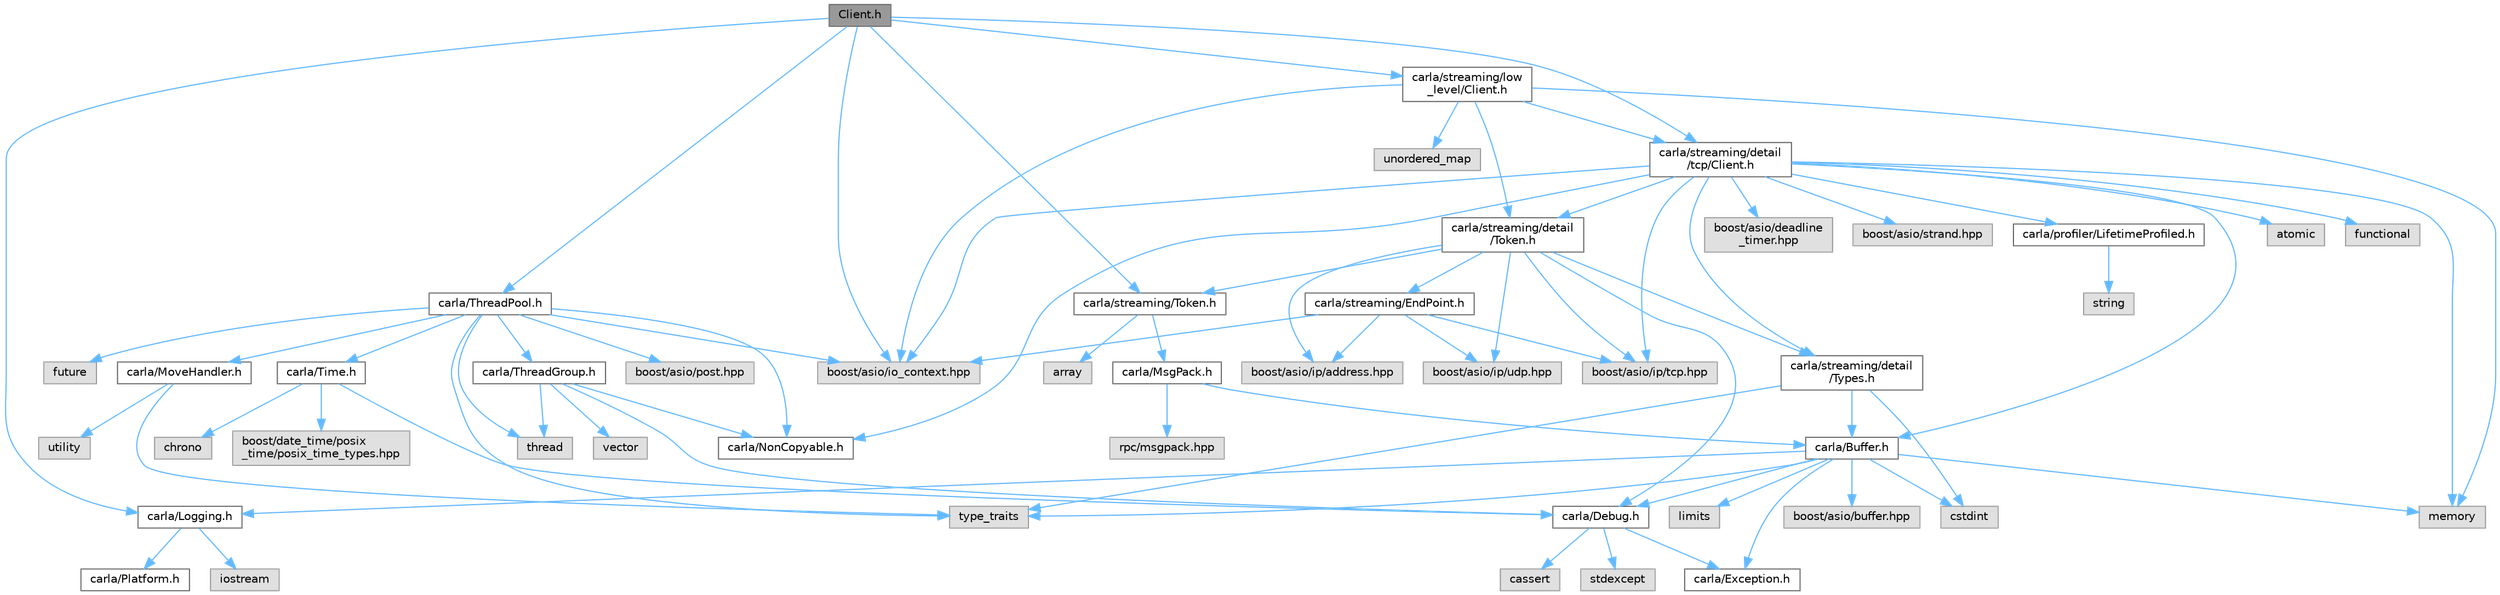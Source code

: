 digraph "Client.h"
{
 // INTERACTIVE_SVG=YES
 // LATEX_PDF_SIZE
  bgcolor="transparent";
  edge [fontname=Helvetica,fontsize=10,labelfontname=Helvetica,labelfontsize=10];
  node [fontname=Helvetica,fontsize=10,shape=box,height=0.2,width=0.4];
  Node1 [id="Node000001",label="Client.h",height=0.2,width=0.4,color="gray40", fillcolor="grey60", style="filled", fontcolor="black",tooltip=" "];
  Node1 -> Node2 [id="edge1_Node000001_Node000002",color="steelblue1",style="solid",tooltip=" "];
  Node2 [id="Node000002",label="carla/Logging.h",height=0.2,width=0.4,color="grey40", fillcolor="white", style="filled",URL="$de/d87/Logging_8h.html",tooltip=" "];
  Node2 -> Node3 [id="edge2_Node000002_Node000003",color="steelblue1",style="solid",tooltip=" "];
  Node3 [id="Node000003",label="carla/Platform.h",height=0.2,width=0.4,color="grey40", fillcolor="white", style="filled",URL="$d9/dd0/Platform_8h.html",tooltip=" "];
  Node2 -> Node4 [id="edge3_Node000002_Node000004",color="steelblue1",style="solid",tooltip=" "];
  Node4 [id="Node000004",label="iostream",height=0.2,width=0.4,color="grey60", fillcolor="#E0E0E0", style="filled",tooltip=" "];
  Node1 -> Node5 [id="edge4_Node000001_Node000005",color="steelblue1",style="solid",tooltip=" "];
  Node5 [id="Node000005",label="carla/ThreadPool.h",height=0.2,width=0.4,color="grey40", fillcolor="white", style="filled",URL="$d3/d43/ThreadPool_8h.html",tooltip=" "];
  Node5 -> Node6 [id="edge5_Node000005_Node000006",color="steelblue1",style="solid",tooltip=" "];
  Node6 [id="Node000006",label="carla/MoveHandler.h",height=0.2,width=0.4,color="grey40", fillcolor="white", style="filled",URL="$d5/db3/MoveHandler_8h.html",tooltip=" "];
  Node6 -> Node7 [id="edge6_Node000006_Node000007",color="steelblue1",style="solid",tooltip=" "];
  Node7 [id="Node000007",label="type_traits",height=0.2,width=0.4,color="grey60", fillcolor="#E0E0E0", style="filled",tooltip=" "];
  Node6 -> Node8 [id="edge7_Node000006_Node000008",color="steelblue1",style="solid",tooltip=" "];
  Node8 [id="Node000008",label="utility",height=0.2,width=0.4,color="grey60", fillcolor="#E0E0E0", style="filled",tooltip=" "];
  Node5 -> Node9 [id="edge8_Node000005_Node000009",color="steelblue1",style="solid",tooltip=" "];
  Node9 [id="Node000009",label="carla/NonCopyable.h",height=0.2,width=0.4,color="grey40", fillcolor="white", style="filled",URL="$d4/dd8/LibCarla_2source_2carla_2NonCopyable_8h.html",tooltip=" "];
  Node5 -> Node10 [id="edge9_Node000005_Node000010",color="steelblue1",style="solid",tooltip=" "];
  Node10 [id="Node000010",label="carla/ThreadGroup.h",height=0.2,width=0.4,color="grey40", fillcolor="white", style="filled",URL="$d6/d99/ThreadGroup_8h.html",tooltip=" "];
  Node10 -> Node11 [id="edge10_Node000010_Node000011",color="steelblue1",style="solid",tooltip=" "];
  Node11 [id="Node000011",label="carla/Debug.h",height=0.2,width=0.4,color="grey40", fillcolor="white", style="filled",URL="$d4/deb/Debug_8h.html",tooltip=" "];
  Node11 -> Node12 [id="edge11_Node000011_Node000012",color="steelblue1",style="solid",tooltip=" "];
  Node12 [id="Node000012",label="carla/Exception.h",height=0.2,width=0.4,color="grey40", fillcolor="white", style="filled",URL="$d8/d8a/Exception_8h.html",tooltip=" "];
  Node11 -> Node13 [id="edge12_Node000011_Node000013",color="steelblue1",style="solid",tooltip=" "];
  Node13 [id="Node000013",label="stdexcept",height=0.2,width=0.4,color="grey60", fillcolor="#E0E0E0", style="filled",tooltip=" "];
  Node11 -> Node14 [id="edge13_Node000011_Node000014",color="steelblue1",style="solid",tooltip=" "];
  Node14 [id="Node000014",label="cassert",height=0.2,width=0.4,color="grey60", fillcolor="#E0E0E0", style="filled",tooltip=" "];
  Node10 -> Node9 [id="edge14_Node000010_Node000009",color="steelblue1",style="solid",tooltip=" "];
  Node10 -> Node15 [id="edge15_Node000010_Node000015",color="steelblue1",style="solid",tooltip=" "];
  Node15 [id="Node000015",label="thread",height=0.2,width=0.4,color="grey60", fillcolor="#E0E0E0", style="filled",tooltip=" "];
  Node10 -> Node16 [id="edge16_Node000010_Node000016",color="steelblue1",style="solid",tooltip=" "];
  Node16 [id="Node000016",label="vector",height=0.2,width=0.4,color="grey60", fillcolor="#E0E0E0", style="filled",tooltip=" "];
  Node5 -> Node17 [id="edge17_Node000005_Node000017",color="steelblue1",style="solid",tooltip=" "];
  Node17 [id="Node000017",label="carla/Time.h",height=0.2,width=0.4,color="grey40", fillcolor="white", style="filled",URL="$d2/d33/Time_8h.html",tooltip=" "];
  Node17 -> Node11 [id="edge18_Node000017_Node000011",color="steelblue1",style="solid",tooltip=" "];
  Node17 -> Node18 [id="edge19_Node000017_Node000018",color="steelblue1",style="solid",tooltip=" "];
  Node18 [id="Node000018",label="boost/date_time/posix\l_time/posix_time_types.hpp",height=0.2,width=0.4,color="grey60", fillcolor="#E0E0E0", style="filled",tooltip=" "];
  Node17 -> Node19 [id="edge20_Node000017_Node000019",color="steelblue1",style="solid",tooltip=" "];
  Node19 [id="Node000019",label="chrono",height=0.2,width=0.4,color="grey60", fillcolor="#E0E0E0", style="filled",tooltip=" "];
  Node5 -> Node20 [id="edge21_Node000005_Node000020",color="steelblue1",style="solid",tooltip=" "];
  Node20 [id="Node000020",label="boost/asio/io_context.hpp",height=0.2,width=0.4,color="grey60", fillcolor="#E0E0E0", style="filled",tooltip=" "];
  Node5 -> Node21 [id="edge22_Node000005_Node000021",color="steelblue1",style="solid",tooltip=" "];
  Node21 [id="Node000021",label="boost/asio/post.hpp",height=0.2,width=0.4,color="grey60", fillcolor="#E0E0E0", style="filled",tooltip=" "];
  Node5 -> Node22 [id="edge23_Node000005_Node000022",color="steelblue1",style="solid",tooltip=" "];
  Node22 [id="Node000022",label="future",height=0.2,width=0.4,color="grey60", fillcolor="#E0E0E0", style="filled",tooltip=" "];
  Node5 -> Node15 [id="edge24_Node000005_Node000015",color="steelblue1",style="solid",tooltip=" "];
  Node5 -> Node7 [id="edge25_Node000005_Node000007",color="steelblue1",style="solid",tooltip=" "];
  Node1 -> Node23 [id="edge26_Node000001_Node000023",color="steelblue1",style="solid",tooltip=" "];
  Node23 [id="Node000023",label="carla/streaming/Token.h",height=0.2,width=0.4,color="grey40", fillcolor="white", style="filled",URL="$dc/d33/Token_8h.html",tooltip=" "];
  Node23 -> Node24 [id="edge27_Node000023_Node000024",color="steelblue1",style="solid",tooltip=" "];
  Node24 [id="Node000024",label="carla/MsgPack.h",height=0.2,width=0.4,color="grey40", fillcolor="white", style="filled",URL="$d9/d6f/MsgPack_8h.html",tooltip=" "];
  Node24 -> Node25 [id="edge28_Node000024_Node000025",color="steelblue1",style="solid",tooltip=" "];
  Node25 [id="Node000025",label="carla/Buffer.h",height=0.2,width=0.4,color="grey40", fillcolor="white", style="filled",URL="$d2/dda/carla_2Buffer_8h.html",tooltip=" "];
  Node25 -> Node11 [id="edge29_Node000025_Node000011",color="steelblue1",style="solid",tooltip=" "];
  Node25 -> Node12 [id="edge30_Node000025_Node000012",color="steelblue1",style="solid",tooltip=" "];
  Node25 -> Node2 [id="edge31_Node000025_Node000002",color="steelblue1",style="solid",tooltip=" "];
  Node25 -> Node26 [id="edge32_Node000025_Node000026",color="steelblue1",style="solid",tooltip=" "];
  Node26 [id="Node000026",label="boost/asio/buffer.hpp",height=0.2,width=0.4,color="grey60", fillcolor="#E0E0E0", style="filled",tooltip=" "];
  Node25 -> Node27 [id="edge33_Node000025_Node000027",color="steelblue1",style="solid",tooltip=" "];
  Node27 [id="Node000027",label="cstdint",height=0.2,width=0.4,color="grey60", fillcolor="#E0E0E0", style="filled",tooltip=" "];
  Node25 -> Node28 [id="edge34_Node000025_Node000028",color="steelblue1",style="solid",tooltip=" "];
  Node28 [id="Node000028",label="limits",height=0.2,width=0.4,color="grey60", fillcolor="#E0E0E0", style="filled",tooltip=" "];
  Node25 -> Node29 [id="edge35_Node000025_Node000029",color="steelblue1",style="solid",tooltip=" "];
  Node29 [id="Node000029",label="memory",height=0.2,width=0.4,color="grey60", fillcolor="#E0E0E0", style="filled",tooltip=" "];
  Node25 -> Node7 [id="edge36_Node000025_Node000007",color="steelblue1",style="solid",tooltip=" "];
  Node24 -> Node30 [id="edge37_Node000024_Node000030",color="steelblue1",style="solid",tooltip=" "];
  Node30 [id="Node000030",label="rpc/msgpack.hpp",height=0.2,width=0.4,color="grey60", fillcolor="#E0E0E0", style="filled",tooltip=" "];
  Node23 -> Node31 [id="edge38_Node000023_Node000031",color="steelblue1",style="solid",tooltip=" "];
  Node31 [id="Node000031",label="array",height=0.2,width=0.4,color="grey60", fillcolor="#E0E0E0", style="filled",tooltip=" "];
  Node1 -> Node32 [id="edge39_Node000001_Node000032",color="steelblue1",style="solid",tooltip=" "];
  Node32 [id="Node000032",label="carla/streaming/detail\l/tcp/Client.h",height=0.2,width=0.4,color="grey40", fillcolor="white", style="filled",URL="$d6/d84/streaming_2detail_2tcp_2Client_8h.html",tooltip=" "];
  Node32 -> Node25 [id="edge40_Node000032_Node000025",color="steelblue1",style="solid",tooltip=" "];
  Node32 -> Node9 [id="edge41_Node000032_Node000009",color="steelblue1",style="solid",tooltip=" "];
  Node32 -> Node33 [id="edge42_Node000032_Node000033",color="steelblue1",style="solid",tooltip=" "];
  Node33 [id="Node000033",label="carla/profiler/LifetimeProfiled.h",height=0.2,width=0.4,color="grey40", fillcolor="white", style="filled",URL="$d9/dc4/LifetimeProfiled_8h.html",tooltip=" "];
  Node33 -> Node34 [id="edge43_Node000033_Node000034",color="steelblue1",style="solid",tooltip=" "];
  Node34 [id="Node000034",label="string",height=0.2,width=0.4,color="grey60", fillcolor="#E0E0E0", style="filled",tooltip=" "];
  Node32 -> Node35 [id="edge44_Node000032_Node000035",color="steelblue1",style="solid",tooltip=" "];
  Node35 [id="Node000035",label="carla/streaming/detail\l/Token.h",height=0.2,width=0.4,color="grey40", fillcolor="white", style="filled",URL="$d9/d9d/detail_2Token_8h.html",tooltip=" "];
  Node35 -> Node11 [id="edge45_Node000035_Node000011",color="steelblue1",style="solid",tooltip=" "];
  Node35 -> Node36 [id="edge46_Node000035_Node000036",color="steelblue1",style="solid",tooltip=" "];
  Node36 [id="Node000036",label="carla/streaming/EndPoint.h",height=0.2,width=0.4,color="grey40", fillcolor="white", style="filled",URL="$dd/dca/EndPoint_8h.html",tooltip=" "];
  Node36 -> Node20 [id="edge47_Node000036_Node000020",color="steelblue1",style="solid",tooltip=" "];
  Node36 -> Node37 [id="edge48_Node000036_Node000037",color="steelblue1",style="solid",tooltip=" "];
  Node37 [id="Node000037",label="boost/asio/ip/address.hpp",height=0.2,width=0.4,color="grey60", fillcolor="#E0E0E0", style="filled",tooltip=" "];
  Node36 -> Node38 [id="edge49_Node000036_Node000038",color="steelblue1",style="solid",tooltip=" "];
  Node38 [id="Node000038",label="boost/asio/ip/tcp.hpp",height=0.2,width=0.4,color="grey60", fillcolor="#E0E0E0", style="filled",tooltip=" "];
  Node36 -> Node39 [id="edge50_Node000036_Node000039",color="steelblue1",style="solid",tooltip=" "];
  Node39 [id="Node000039",label="boost/asio/ip/udp.hpp",height=0.2,width=0.4,color="grey60", fillcolor="#E0E0E0", style="filled",tooltip=" "];
  Node35 -> Node23 [id="edge51_Node000035_Node000023",color="steelblue1",style="solid",tooltip=" "];
  Node35 -> Node40 [id="edge52_Node000035_Node000040",color="steelblue1",style="solid",tooltip=" "];
  Node40 [id="Node000040",label="carla/streaming/detail\l/Types.h",height=0.2,width=0.4,color="grey40", fillcolor="white", style="filled",URL="$d7/df8/Types_8h.html",tooltip=" "];
  Node40 -> Node25 [id="edge53_Node000040_Node000025",color="steelblue1",style="solid",tooltip=" "];
  Node40 -> Node27 [id="edge54_Node000040_Node000027",color="steelblue1",style="solid",tooltip=" "];
  Node40 -> Node7 [id="edge55_Node000040_Node000007",color="steelblue1",style="solid",tooltip=" "];
  Node35 -> Node37 [id="edge56_Node000035_Node000037",color="steelblue1",style="solid",tooltip=" "];
  Node35 -> Node38 [id="edge57_Node000035_Node000038",color="steelblue1",style="solid",tooltip=" "];
  Node35 -> Node39 [id="edge58_Node000035_Node000039",color="steelblue1",style="solid",tooltip=" "];
  Node32 -> Node40 [id="edge59_Node000032_Node000040",color="steelblue1",style="solid",tooltip=" "];
  Node32 -> Node41 [id="edge60_Node000032_Node000041",color="steelblue1",style="solid",tooltip=" "];
  Node41 [id="Node000041",label="boost/asio/deadline\l_timer.hpp",height=0.2,width=0.4,color="grey60", fillcolor="#E0E0E0", style="filled",tooltip=" "];
  Node32 -> Node20 [id="edge61_Node000032_Node000020",color="steelblue1",style="solid",tooltip=" "];
  Node32 -> Node38 [id="edge62_Node000032_Node000038",color="steelblue1",style="solid",tooltip=" "];
  Node32 -> Node42 [id="edge63_Node000032_Node000042",color="steelblue1",style="solid",tooltip=" "];
  Node42 [id="Node000042",label="boost/asio/strand.hpp",height=0.2,width=0.4,color="grey60", fillcolor="#E0E0E0", style="filled",tooltip=" "];
  Node32 -> Node43 [id="edge64_Node000032_Node000043",color="steelblue1",style="solid",tooltip=" "];
  Node43 [id="Node000043",label="atomic",height=0.2,width=0.4,color="grey60", fillcolor="#E0E0E0", style="filled",tooltip=" "];
  Node32 -> Node44 [id="edge65_Node000032_Node000044",color="steelblue1",style="solid",tooltip=" "];
  Node44 [id="Node000044",label="functional",height=0.2,width=0.4,color="grey60", fillcolor="#E0E0E0", style="filled",tooltip=" "];
  Node32 -> Node29 [id="edge66_Node000032_Node000029",color="steelblue1",style="solid",tooltip=" "];
  Node1 -> Node45 [id="edge67_Node000001_Node000045",color="steelblue1",style="solid",tooltip=" "];
  Node45 [id="Node000045",label="carla/streaming/low\l_level/Client.h",height=0.2,width=0.4,color="grey40", fillcolor="white", style="filled",URL="$df/d38/streaming_2low__level_2Client_8h.html",tooltip=" "];
  Node45 -> Node35 [id="edge68_Node000045_Node000035",color="steelblue1",style="solid",tooltip=" "];
  Node45 -> Node32 [id="edge69_Node000045_Node000032",color="steelblue1",style="solid",tooltip=" "];
  Node45 -> Node20 [id="edge70_Node000045_Node000020",color="steelblue1",style="solid",tooltip=" "];
  Node45 -> Node29 [id="edge71_Node000045_Node000029",color="steelblue1",style="solid",tooltip=" "];
  Node45 -> Node46 [id="edge72_Node000045_Node000046",color="steelblue1",style="solid",tooltip=" "];
  Node46 [id="Node000046",label="unordered_map",height=0.2,width=0.4,color="grey60", fillcolor="#E0E0E0", style="filled",tooltip=" "];
  Node1 -> Node20 [id="edge73_Node000001_Node000020",color="steelblue1",style="solid",tooltip=" "];
}

